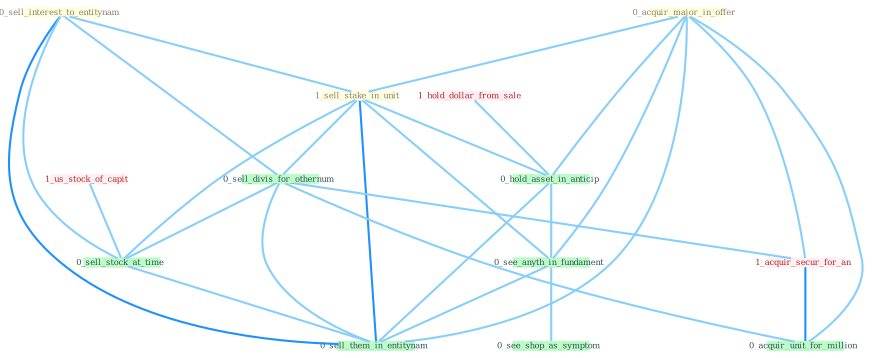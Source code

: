 Graph G{ 
    node
    [shape=polygon,style=filled,width=.5,height=.06,color="#BDFCC9",fixedsize=true,fontsize=4,
    fontcolor="#2f4f4f"];
    {node
    [color="#ffffe0", fontcolor="#8b7d6b"] "0_acquir_major_in_offer " "0_sell_interest_to_entitynam " "1_sell_stake_in_unit "}
{node [color="#fff0f5", fontcolor="#b22222"] "1_acquir_secur_for_an " "1_us_stock_of_capit " "1_hold_dollar_from_sale "}
edge [color="#B0E2FF"];

	"0_acquir_major_in_offer " -- "1_sell_stake_in_unit " [w="1", color="#87cefa" ];
	"0_acquir_major_in_offer " -- "1_acquir_secur_for_an " [w="1", color="#87cefa" ];
	"0_acquir_major_in_offer " -- "0_hold_asset_in_anticip " [w="1", color="#87cefa" ];
	"0_acquir_major_in_offer " -- "0_see_anyth_in_fundament " [w="1", color="#87cefa" ];
	"0_acquir_major_in_offer " -- "0_acquir_unit_for_million " [w="1", color="#87cefa" ];
	"0_acquir_major_in_offer " -- "0_sell_them_in_entitynam " [w="1", color="#87cefa" ];
	"0_sell_interest_to_entitynam " -- "1_sell_stake_in_unit " [w="1", color="#87cefa" ];
	"0_sell_interest_to_entitynam " -- "0_sell_divis_for_othernum " [w="1", color="#87cefa" ];
	"0_sell_interest_to_entitynam " -- "0_sell_stock_at_time " [w="1", color="#87cefa" ];
	"0_sell_interest_to_entitynam " -- "0_sell_them_in_entitynam " [w="2", color="#1e90ff" , len=0.8];
	"1_sell_stake_in_unit " -- "0_sell_divis_for_othernum " [w="1", color="#87cefa" ];
	"1_sell_stake_in_unit " -- "0_hold_asset_in_anticip " [w="1", color="#87cefa" ];
	"1_sell_stake_in_unit " -- "0_sell_stock_at_time " [w="1", color="#87cefa" ];
	"1_sell_stake_in_unit " -- "0_see_anyth_in_fundament " [w="1", color="#87cefa" ];
	"1_sell_stake_in_unit " -- "0_sell_them_in_entitynam " [w="2", color="#1e90ff" , len=0.8];
	"0_sell_divis_for_othernum " -- "1_acquir_secur_for_an " [w="1", color="#87cefa" ];
	"0_sell_divis_for_othernum " -- "0_sell_stock_at_time " [w="1", color="#87cefa" ];
	"0_sell_divis_for_othernum " -- "0_acquir_unit_for_million " [w="1", color="#87cefa" ];
	"0_sell_divis_for_othernum " -- "0_sell_them_in_entitynam " [w="1", color="#87cefa" ];
	"1_acquir_secur_for_an " -- "0_acquir_unit_for_million " [w="2", color="#1e90ff" , len=0.8];
	"1_us_stock_of_capit " -- "0_sell_stock_at_time " [w="1", color="#87cefa" ];
	"1_hold_dollar_from_sale " -- "0_hold_asset_in_anticip " [w="1", color="#87cefa" ];
	"0_hold_asset_in_anticip " -- "0_see_anyth_in_fundament " [w="1", color="#87cefa" ];
	"0_hold_asset_in_anticip " -- "0_sell_them_in_entitynam " [w="1", color="#87cefa" ];
	"0_sell_stock_at_time " -- "0_sell_them_in_entitynam " [w="1", color="#87cefa" ];
	"0_see_anyth_in_fundament " -- "0_see_shop_as_symptom " [w="1", color="#87cefa" ];
	"0_see_anyth_in_fundament " -- "0_sell_them_in_entitynam " [w="1", color="#87cefa" ];
}